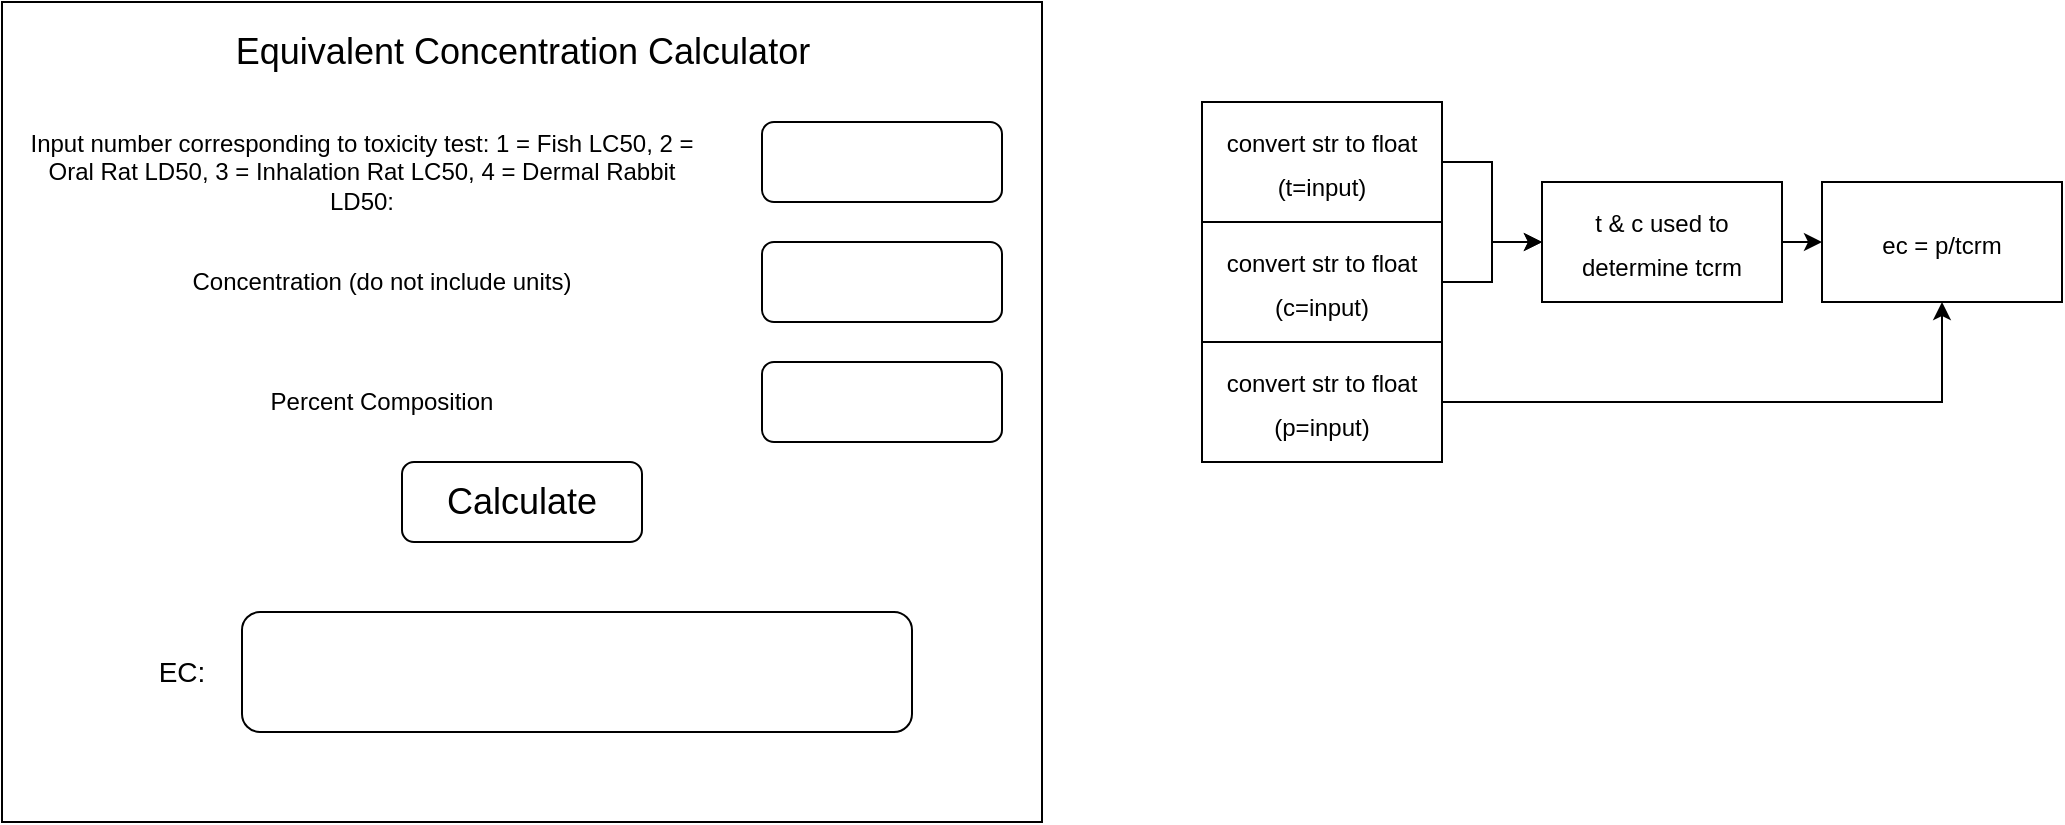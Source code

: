 <mxfile version="20.5.3" type="github">
  <diagram id="TzTWojON5OBYAdXxNTSG" name="Page-1">
    <mxGraphModel dx="1022" dy="444" grid="1" gridSize="10" guides="1" tooltips="1" connect="1" arrows="1" fold="1" page="1" pageScale="1" pageWidth="850" pageHeight="1100" math="0" shadow="0">
      <root>
        <mxCell id="0" />
        <mxCell id="1" parent="0" />
        <mxCell id="gQC99idY5nHxFl9WnmBx-1" value="" style="rounded=0;whiteSpace=wrap;html=1;" vertex="1" parent="1">
          <mxGeometry x="160" y="40" width="520" height="410" as="geometry" />
        </mxCell>
        <mxCell id="gQC99idY5nHxFl9WnmBx-2" value="&lt;font style=&quot;font-size: 18px;&quot;&gt;Equivalent Concentration Calculator&lt;/font&gt;" style="text;html=1;strokeColor=none;fillColor=none;align=center;verticalAlign=middle;whiteSpace=wrap;rounded=0;" vertex="1" parent="1">
          <mxGeometry x="257.5" y="50" width="325" height="30" as="geometry" />
        </mxCell>
        <mxCell id="gQC99idY5nHxFl9WnmBx-3" value="" style="rounded=1;whiteSpace=wrap;html=1;" vertex="1" parent="1">
          <mxGeometry x="540" y="100" width="120" height="40" as="geometry" />
        </mxCell>
        <mxCell id="gQC99idY5nHxFl9WnmBx-4" value="Input number corresponding to toxicity test: 1 = Fish LC50, 2 = Oral Rat LD50, 3 = Inhalation Rat LC50, 4 = Dermal Rabbit LD50:" style="text;html=1;strokeColor=none;fillColor=none;align=center;verticalAlign=middle;whiteSpace=wrap;rounded=0;" vertex="1" parent="1">
          <mxGeometry x="170" y="110" width="340" height="30" as="geometry" />
        </mxCell>
        <mxCell id="gQC99idY5nHxFl9WnmBx-5" value="Concentration (do not include units)" style="text;html=1;strokeColor=none;fillColor=none;align=center;verticalAlign=middle;whiteSpace=wrap;rounded=0;" vertex="1" parent="1">
          <mxGeometry x="170" y="165" width="360" height="30" as="geometry" />
        </mxCell>
        <mxCell id="gQC99idY5nHxFl9WnmBx-6" value="" style="rounded=1;whiteSpace=wrap;html=1;" vertex="1" parent="1">
          <mxGeometry x="540" y="160" width="120" height="40" as="geometry" />
        </mxCell>
        <mxCell id="gQC99idY5nHxFl9WnmBx-7" value="Percent Composition" style="text;html=1;strokeColor=none;fillColor=none;align=center;verticalAlign=middle;whiteSpace=wrap;rounded=0;" vertex="1" parent="1">
          <mxGeometry x="170" y="225" width="360" height="30" as="geometry" />
        </mxCell>
        <mxCell id="gQC99idY5nHxFl9WnmBx-8" value="" style="rounded=1;whiteSpace=wrap;html=1;" vertex="1" parent="1">
          <mxGeometry x="540" y="220" width="120" height="40" as="geometry" />
        </mxCell>
        <mxCell id="gQC99idY5nHxFl9WnmBx-10" value="Calculate" style="rounded=1;whiteSpace=wrap;html=1;fontSize=18;" vertex="1" parent="1">
          <mxGeometry x="360" y="270" width="120" height="40" as="geometry" />
        </mxCell>
        <mxCell id="gQC99idY5nHxFl9WnmBx-16" style="edgeStyle=orthogonalEdgeStyle;rounded=0;orthogonalLoop=1;jettySize=auto;html=1;exitX=1;exitY=0.5;exitDx=0;exitDy=0;entryX=0;entryY=0.5;entryDx=0;entryDy=0;fontSize=12;" edge="1" parent="1" source="gQC99idY5nHxFl9WnmBx-11" target="gQC99idY5nHxFl9WnmBx-15">
          <mxGeometry relative="1" as="geometry" />
        </mxCell>
        <mxCell id="gQC99idY5nHxFl9WnmBx-11" value="&lt;font style=&quot;font-size: 12px;&quot;&gt;convert str to float (t=input)&lt;/font&gt;" style="rounded=0;whiteSpace=wrap;html=1;fontSize=18;" vertex="1" parent="1">
          <mxGeometry x="760" y="90" width="120" height="60" as="geometry" />
        </mxCell>
        <mxCell id="gQC99idY5nHxFl9WnmBx-23" style="edgeStyle=orthogonalEdgeStyle;rounded=0;orthogonalLoop=1;jettySize=auto;html=1;exitX=1;exitY=0.5;exitDx=0;exitDy=0;entryX=0;entryY=0.5;entryDx=0;entryDy=0;fontSize=12;" edge="1" parent="1" source="gQC99idY5nHxFl9WnmBx-12" target="gQC99idY5nHxFl9WnmBx-15">
          <mxGeometry relative="1" as="geometry" />
        </mxCell>
        <mxCell id="gQC99idY5nHxFl9WnmBx-12" value="&lt;font style=&quot;font-size: 12px;&quot;&gt;convert str to float (c=input)&lt;/font&gt;" style="rounded=0;whiteSpace=wrap;html=1;fontSize=18;" vertex="1" parent="1">
          <mxGeometry x="760" y="150" width="120" height="60" as="geometry" />
        </mxCell>
        <mxCell id="gQC99idY5nHxFl9WnmBx-27" style="edgeStyle=orthogonalEdgeStyle;rounded=0;orthogonalLoop=1;jettySize=auto;html=1;exitX=1;exitY=0.5;exitDx=0;exitDy=0;entryX=0.5;entryY=1;entryDx=0;entryDy=0;fontSize=14;" edge="1" parent="1" source="gQC99idY5nHxFl9WnmBx-13" target="gQC99idY5nHxFl9WnmBx-26">
          <mxGeometry relative="1" as="geometry" />
        </mxCell>
        <mxCell id="gQC99idY5nHxFl9WnmBx-13" value="&lt;font style=&quot;font-size: 12px;&quot;&gt;convert str to float (p=input)&lt;/font&gt;" style="rounded=0;whiteSpace=wrap;html=1;fontSize=18;" vertex="1" parent="1">
          <mxGeometry x="760" y="210" width="120" height="60" as="geometry" />
        </mxCell>
        <mxCell id="gQC99idY5nHxFl9WnmBx-22" style="edgeStyle=orthogonalEdgeStyle;rounded=0;orthogonalLoop=1;jettySize=auto;html=1;exitX=0;exitY=1;exitDx=0;exitDy=0;fontSize=12;" edge="1" parent="1" source="gQC99idY5nHxFl9WnmBx-15">
          <mxGeometry relative="1" as="geometry">
            <mxPoint x="930" y="190" as="targetPoint" />
          </mxGeometry>
        </mxCell>
        <mxCell id="gQC99idY5nHxFl9WnmBx-28" style="edgeStyle=orthogonalEdgeStyle;rounded=0;orthogonalLoop=1;jettySize=auto;html=1;exitX=1;exitY=0.5;exitDx=0;exitDy=0;entryX=0;entryY=0.5;entryDx=0;entryDy=0;fontSize=14;" edge="1" parent="1" source="gQC99idY5nHxFl9WnmBx-15" target="gQC99idY5nHxFl9WnmBx-26">
          <mxGeometry relative="1" as="geometry" />
        </mxCell>
        <mxCell id="gQC99idY5nHxFl9WnmBx-15" value="&lt;font style=&quot;font-size: 12px;&quot;&gt;t &amp;amp; c used to determine tcrm&lt;/font&gt;" style="rounded=0;whiteSpace=wrap;html=1;fontSize=18;" vertex="1" parent="1">
          <mxGeometry x="930" y="130" width="120" height="60" as="geometry" />
        </mxCell>
        <mxCell id="gQC99idY5nHxFl9WnmBx-24" value="&lt;font style=&quot;font-size: 14px;&quot;&gt;EC:&lt;/font&gt;" style="text;html=1;strokeColor=none;fillColor=none;align=center;verticalAlign=middle;whiteSpace=wrap;rounded=0;fontSize=12;" vertex="1" parent="1">
          <mxGeometry x="220" y="340" width="60" height="70" as="geometry" />
        </mxCell>
        <mxCell id="gQC99idY5nHxFl9WnmBx-25" value="" style="rounded=1;whiteSpace=wrap;html=1;fontSize=14;" vertex="1" parent="1">
          <mxGeometry x="280" y="345" width="335" height="60" as="geometry" />
        </mxCell>
        <mxCell id="gQC99idY5nHxFl9WnmBx-26" value="&lt;font style=&quot;font-size: 12px;&quot;&gt;ec = p/tcrm&lt;/font&gt;" style="rounded=0;whiteSpace=wrap;html=1;fontSize=18;" vertex="1" parent="1">
          <mxGeometry x="1070" y="130" width="120" height="60" as="geometry" />
        </mxCell>
      </root>
    </mxGraphModel>
  </diagram>
</mxfile>
